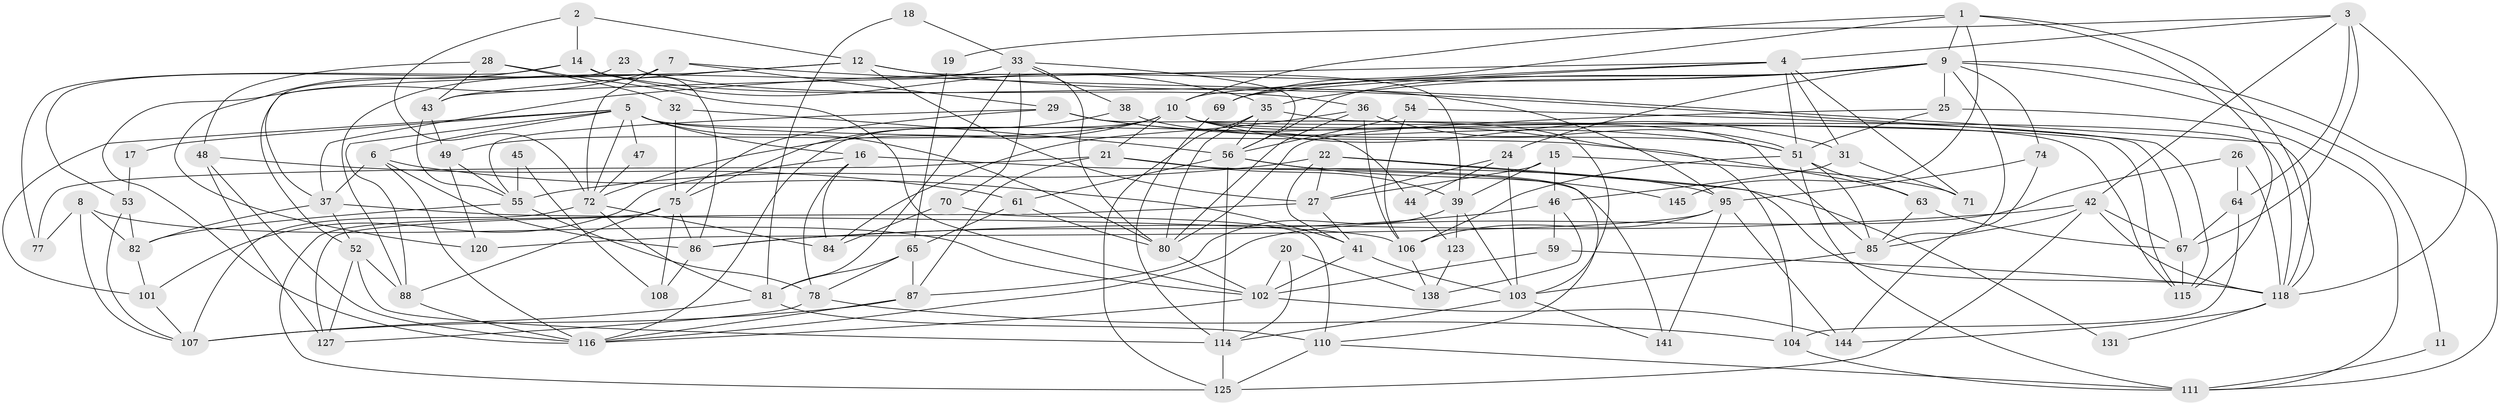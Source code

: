 // Generated by graph-tools (version 1.1) at 2025/52/02/27/25 19:52:06]
// undirected, 96 vertices, 236 edges
graph export_dot {
graph [start="1"]
  node [color=gray90,style=filled];
  1 [super="+146"];
  2;
  3 [super="+58"];
  4 [super="+40"];
  5 [super="+119"];
  6 [super="+13"];
  7 [super="+68"];
  8;
  9 [super="+143"];
  10 [super="+94"];
  11;
  12 [super="+113"];
  14 [super="+105"];
  15 [super="+83"];
  16 [super="+90"];
  17;
  18;
  19;
  20;
  21 [super="+57"];
  22 [super="+79"];
  23;
  24 [super="+30"];
  25 [super="+62"];
  26 [super="+50"];
  27;
  28;
  29 [super="+66"];
  31;
  32;
  33 [super="+34"];
  35 [super="+135"];
  36 [super="+132"];
  37 [super="+129"];
  38;
  39 [super="+92"];
  41 [super="+117"];
  42 [super="+97"];
  43 [super="+73"];
  44;
  45;
  46 [super="+98"];
  47;
  48 [super="+60"];
  49;
  51 [super="+89"];
  52 [super="+99"];
  53;
  54;
  55 [super="+126"];
  56 [super="+109"];
  59;
  61;
  63 [super="+96"];
  64;
  65 [super="+140"];
  67 [super="+76"];
  69;
  70;
  71;
  72 [super="+142"];
  74;
  75;
  77;
  78 [super="+91"];
  80 [super="+148"];
  81 [super="+122"];
  82;
  84;
  85 [super="+139"];
  86 [super="+93"];
  87;
  88;
  95 [super="+100"];
  101 [super="+147"];
  102 [super="+134"];
  103 [super="+112"];
  104;
  106;
  107 [super="+121"];
  108;
  110 [super="+128"];
  111 [super="+124"];
  114 [super="+130"];
  115;
  116 [super="+133"];
  118 [super="+136"];
  120;
  123;
  125 [super="+137"];
  127;
  131;
  138;
  141;
  144;
  145;
  1 -- 10;
  1 -- 9;
  1 -- 115;
  1 -- 145;
  1 -- 69;
  1 -- 118;
  2 -- 12;
  2 -- 72;
  2 -- 14;
  3 -- 4;
  3 -- 19;
  3 -- 64;
  3 -- 67;
  3 -- 42;
  3 -- 118;
  4 -- 51;
  4 -- 69;
  4 -- 71;
  4 -- 31;
  4 -- 43;
  4 -- 10;
  5 -- 6;
  5 -- 44;
  5 -- 47;
  5 -- 63 [weight=2];
  5 -- 101;
  5 -- 72;
  5 -- 16;
  5 -- 17;
  5 -- 80;
  5 -- 88;
  6 -- 86;
  6 -- 41;
  6 -- 116;
  6 -- 37;
  7 -- 116;
  7 -- 37;
  7 -- 118;
  7 -- 72;
  7 -- 29;
  8 -- 102;
  8 -- 77;
  8 -- 82;
  8 -- 107;
  9 -- 85;
  9 -- 11;
  9 -- 35;
  9 -- 56;
  9 -- 69;
  9 -- 37;
  9 -- 74;
  9 -- 111;
  9 -- 25;
  9 -- 24;
  10 -- 115;
  10 -- 21;
  10 -- 85;
  10 -- 49;
  10 -- 116;
  10 -- 118;
  10 -- 72;
  10 -- 31;
  11 -- 111;
  12 -- 115;
  12 -- 27;
  12 -- 43;
  12 -- 52;
  12 -- 39;
  14 -- 120;
  14 -- 86;
  14 -- 35;
  14 -- 77;
  14 -- 95;
  15 -- 27 [weight=2];
  15 -- 71;
  15 -- 39;
  15 -- 46;
  16 -- 95;
  16 -- 84;
  16 -- 78 [weight=2];
  16 -- 101;
  17 -- 53;
  18 -- 81;
  18 -- 33;
  19 -- 65;
  20 -- 102;
  20 -- 138;
  20 -- 114;
  21 -- 77;
  21 -- 87;
  21 -- 141;
  21 -- 39;
  22 -- 27;
  22 -- 131;
  22 -- 41;
  22 -- 118;
  22 -- 55;
  23 -- 53;
  23 -- 36;
  24 -- 27;
  24 -- 103;
  24 -- 44;
  25 -- 80 [weight=2];
  25 -- 111;
  25 -- 51;
  26 -- 116;
  26 -- 64;
  26 -- 118;
  27 -- 127;
  27 -- 41;
  28 -- 32;
  28 -- 102;
  28 -- 43;
  28 -- 48;
  29 -- 104;
  29 -- 75;
  29 -- 103;
  29 -- 55;
  29 -- 51;
  31 -- 71;
  31 -- 46;
  32 -- 75;
  32 -- 56;
  33 -- 81;
  33 -- 38;
  33 -- 56;
  33 -- 80;
  33 -- 70;
  33 -- 88;
  35 -- 125;
  35 -- 80;
  35 -- 115;
  35 -- 56;
  36 -- 80 [weight=2];
  36 -- 84;
  36 -- 106;
  36 -- 51;
  37 -- 106;
  37 -- 52;
  37 -- 82;
  38 -- 75;
  38 -- 51;
  39 -- 87;
  39 -- 123;
  39 -- 103;
  41 -- 102 [weight=2];
  41 -- 103;
  42 -- 118;
  42 -- 125;
  42 -- 67;
  42 -- 85;
  42 -- 86;
  43 -- 49;
  43 -- 55;
  44 -- 123;
  45 -- 108;
  45 -- 55;
  46 -- 59;
  46 -- 86;
  46 -- 138;
  47 -- 72;
  48 -- 127;
  48 -- 61;
  48 -- 116;
  49 -- 55;
  49 -- 120;
  51 -- 111;
  51 -- 85;
  51 -- 106;
  51 -- 63;
  52 -- 127;
  52 -- 88;
  52 -- 114;
  53 -- 107;
  53 -- 82;
  54 -- 106;
  54 -- 67;
  54 -- 56;
  55 -- 82;
  55 -- 78;
  56 -- 61;
  56 -- 145;
  56 -- 114;
  56 -- 110;
  59 -- 118;
  59 -- 102;
  61 -- 65;
  61 -- 80;
  63 -- 67;
  63 -- 85;
  64 -- 104;
  64 -- 67;
  65 -- 81 [weight=2];
  65 -- 78;
  65 -- 87;
  67 -- 115;
  69 -- 114;
  70 -- 84;
  70 -- 110;
  72 -- 84;
  72 -- 81;
  72 -- 107;
  74 -- 144;
  74 -- 95;
  75 -- 88;
  75 -- 86;
  75 -- 108;
  75 -- 125;
  78 -- 104;
  78 -- 127;
  80 -- 102;
  81 -- 110;
  81 -- 107;
  82 -- 101;
  85 -- 103;
  86 -- 108;
  87 -- 116;
  87 -- 107;
  88 -- 116;
  95 -- 120;
  95 -- 141;
  95 -- 144;
  95 -- 106;
  101 -- 107;
  102 -- 144;
  102 -- 116;
  103 -- 114;
  103 -- 141;
  104 -- 111;
  106 -- 138;
  110 -- 125;
  110 -- 111;
  114 -- 125;
  118 -- 144;
  118 -- 131;
  123 -- 138;
}
